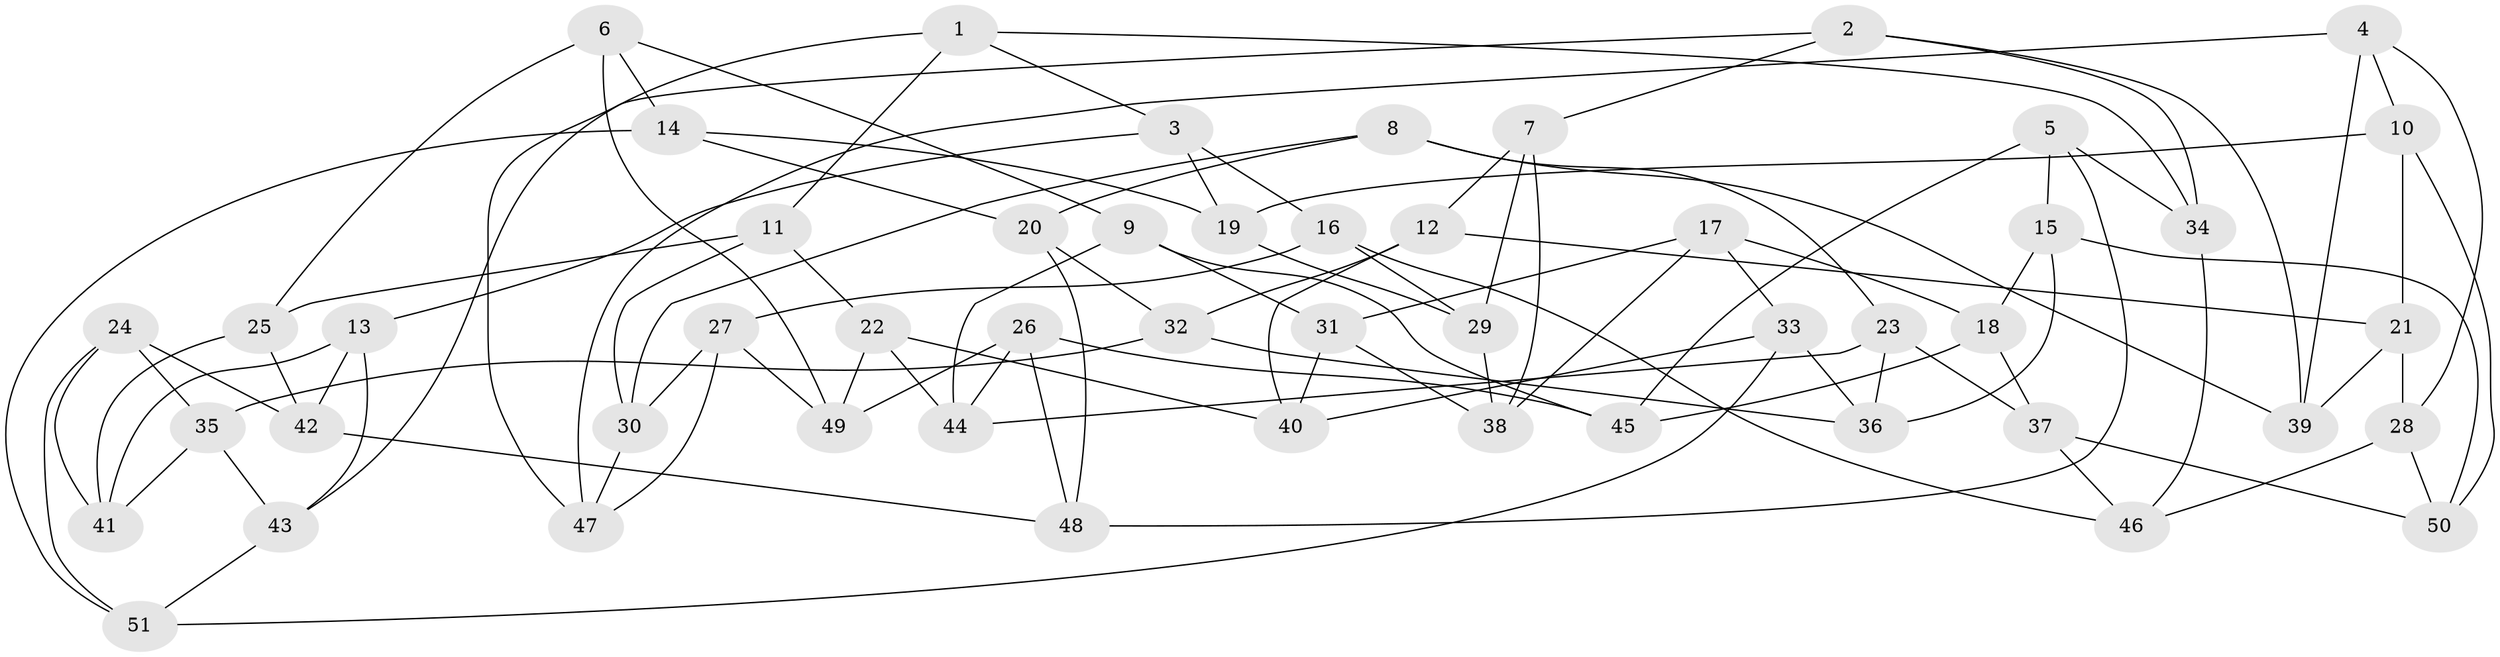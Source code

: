 // Generated by graph-tools (version 1.1) at 2025/16/03/09/25 04:16:33]
// undirected, 51 vertices, 102 edges
graph export_dot {
graph [start="1"]
  node [color=gray90,style=filled];
  1;
  2;
  3;
  4;
  5;
  6;
  7;
  8;
  9;
  10;
  11;
  12;
  13;
  14;
  15;
  16;
  17;
  18;
  19;
  20;
  21;
  22;
  23;
  24;
  25;
  26;
  27;
  28;
  29;
  30;
  31;
  32;
  33;
  34;
  35;
  36;
  37;
  38;
  39;
  40;
  41;
  42;
  43;
  44;
  45;
  46;
  47;
  48;
  49;
  50;
  51;
  1 -- 34;
  1 -- 3;
  1 -- 47;
  1 -- 11;
  2 -- 43;
  2 -- 39;
  2 -- 34;
  2 -- 7;
  3 -- 13;
  3 -- 19;
  3 -- 16;
  4 -- 39;
  4 -- 28;
  4 -- 47;
  4 -- 10;
  5 -- 48;
  5 -- 34;
  5 -- 45;
  5 -- 15;
  6 -- 14;
  6 -- 25;
  6 -- 49;
  6 -- 9;
  7 -- 12;
  7 -- 38;
  7 -- 29;
  8 -- 23;
  8 -- 20;
  8 -- 30;
  8 -- 39;
  9 -- 45;
  9 -- 31;
  9 -- 44;
  10 -- 21;
  10 -- 19;
  10 -- 50;
  11 -- 22;
  11 -- 25;
  11 -- 30;
  12 -- 21;
  12 -- 32;
  12 -- 40;
  13 -- 42;
  13 -- 41;
  13 -- 43;
  14 -- 51;
  14 -- 19;
  14 -- 20;
  15 -- 50;
  15 -- 36;
  15 -- 18;
  16 -- 46;
  16 -- 27;
  16 -- 29;
  17 -- 31;
  17 -- 33;
  17 -- 18;
  17 -- 38;
  18 -- 37;
  18 -- 45;
  19 -- 29;
  20 -- 48;
  20 -- 32;
  21 -- 28;
  21 -- 39;
  22 -- 49;
  22 -- 44;
  22 -- 40;
  23 -- 37;
  23 -- 44;
  23 -- 36;
  24 -- 35;
  24 -- 41;
  24 -- 51;
  24 -- 42;
  25 -- 42;
  25 -- 41;
  26 -- 48;
  26 -- 45;
  26 -- 44;
  26 -- 49;
  27 -- 49;
  27 -- 30;
  27 -- 47;
  28 -- 50;
  28 -- 46;
  29 -- 38;
  30 -- 47;
  31 -- 40;
  31 -- 38;
  32 -- 36;
  32 -- 35;
  33 -- 36;
  33 -- 40;
  33 -- 51;
  34 -- 46;
  35 -- 41;
  35 -- 43;
  37 -- 46;
  37 -- 50;
  42 -- 48;
  43 -- 51;
}
